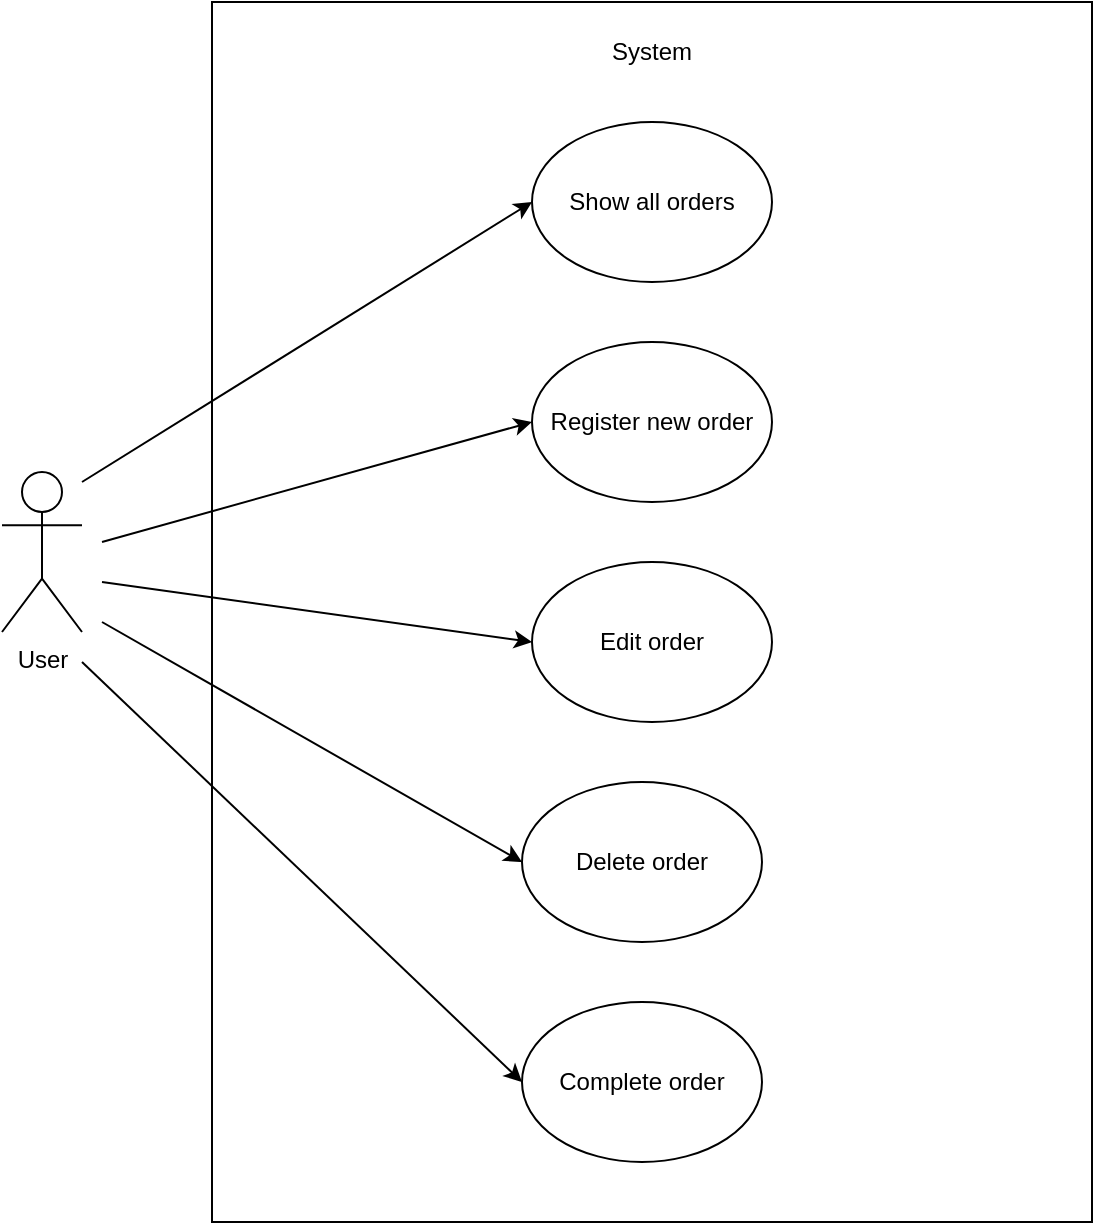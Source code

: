<mxfile version="24.2.3" type="device">
  <diagram name="Page-1" id="FHli8e_XYs6iU4U9Vx3r">
    <mxGraphModel dx="843" dy="800" grid="1" gridSize="10" guides="1" tooltips="1" connect="1" arrows="1" fold="1" page="1" pageScale="1" pageWidth="850" pageHeight="1100" math="0" shadow="0">
      <root>
        <mxCell id="0" />
        <mxCell id="1" parent="0" />
        <mxCell id="vdHqOAjYwcYh8umNGaKv-7" value="" style="rounded=0;whiteSpace=wrap;html=1;direction=south;" vertex="1" parent="1">
          <mxGeometry x="175" y="200" width="440" height="610" as="geometry" />
        </mxCell>
        <mxCell id="vdHqOAjYwcYh8umNGaKv-1" value="User" style="shape=umlActor;verticalLabelPosition=bottom;verticalAlign=top;html=1;outlineConnect=0;" vertex="1" parent="1">
          <mxGeometry x="70" y="435" width="40" height="80" as="geometry" />
        </mxCell>
        <mxCell id="vdHqOAjYwcYh8umNGaKv-3" value="System" style="text;html=1;align=center;verticalAlign=middle;whiteSpace=wrap;rounded=0;" vertex="1" parent="1">
          <mxGeometry x="365" y="210" width="60" height="30" as="geometry" />
        </mxCell>
        <mxCell id="vdHqOAjYwcYh8umNGaKv-4" value="Show all orders " style="ellipse;whiteSpace=wrap;html=1;" vertex="1" parent="1">
          <mxGeometry x="335" y="260" width="120" height="80" as="geometry" />
        </mxCell>
        <mxCell id="vdHqOAjYwcYh8umNGaKv-5" value="Register new order" style="ellipse;whiteSpace=wrap;html=1;" vertex="1" parent="1">
          <mxGeometry x="335" y="370" width="120" height="80" as="geometry" />
        </mxCell>
        <mxCell id="vdHqOAjYwcYh8umNGaKv-6" value="Complete order" style="ellipse;whiteSpace=wrap;html=1;" vertex="1" parent="1">
          <mxGeometry x="330" y="700" width="120" height="80" as="geometry" />
        </mxCell>
        <mxCell id="vdHqOAjYwcYh8umNGaKv-9" value="Edit order" style="ellipse;whiteSpace=wrap;html=1;" vertex="1" parent="1">
          <mxGeometry x="335" y="480" width="120" height="80" as="geometry" />
        </mxCell>
        <mxCell id="vdHqOAjYwcYh8umNGaKv-10" value="" style="endArrow=classic;html=1;rounded=0;entryX=0;entryY=0.5;entryDx=0;entryDy=0;" edge="1" parent="1" target="vdHqOAjYwcYh8umNGaKv-4">
          <mxGeometry width="50" height="50" relative="1" as="geometry">
            <mxPoint x="110" y="440" as="sourcePoint" />
            <mxPoint x="335" y="280" as="targetPoint" />
          </mxGeometry>
        </mxCell>
        <mxCell id="vdHqOAjYwcYh8umNGaKv-14" value="" style="endArrow=classic;html=1;rounded=0;entryX=0;entryY=0.5;entryDx=0;entryDy=0;" edge="1" parent="1" target="vdHqOAjYwcYh8umNGaKv-5">
          <mxGeometry width="50" height="50" relative="1" as="geometry">
            <mxPoint x="120" y="470" as="sourcePoint" />
            <mxPoint x="345" y="290" as="targetPoint" />
          </mxGeometry>
        </mxCell>
        <mxCell id="vdHqOAjYwcYh8umNGaKv-15" value="" style="endArrow=classic;html=1;rounded=0;entryX=0;entryY=0.5;entryDx=0;entryDy=0;" edge="1" parent="1" target="vdHqOAjYwcYh8umNGaKv-9">
          <mxGeometry width="50" height="50" relative="1" as="geometry">
            <mxPoint x="120" y="490" as="sourcePoint" />
            <mxPoint x="345" y="530" as="targetPoint" />
          </mxGeometry>
        </mxCell>
        <mxCell id="vdHqOAjYwcYh8umNGaKv-16" value="" style="endArrow=classic;html=1;rounded=0;entryX=0;entryY=0.5;entryDx=0;entryDy=0;" edge="1" parent="1" target="vdHqOAjYwcYh8umNGaKv-6">
          <mxGeometry width="50" height="50" relative="1" as="geometry">
            <mxPoint x="110" y="530" as="sourcePoint" />
            <mxPoint x="325" y="660" as="targetPoint" />
          </mxGeometry>
        </mxCell>
        <mxCell id="vdHqOAjYwcYh8umNGaKv-19" value="Delete order" style="ellipse;whiteSpace=wrap;html=1;" vertex="1" parent="1">
          <mxGeometry x="330" y="590" width="120" height="80" as="geometry" />
        </mxCell>
        <mxCell id="vdHqOAjYwcYh8umNGaKv-20" value="" style="endArrow=classic;html=1;rounded=0;entryX=0;entryY=0.5;entryDx=0;entryDy=0;" edge="1" parent="1" target="vdHqOAjYwcYh8umNGaKv-19">
          <mxGeometry width="50" height="50" relative="1" as="geometry">
            <mxPoint x="120" y="510" as="sourcePoint" />
            <mxPoint x="330" y="560" as="targetPoint" />
          </mxGeometry>
        </mxCell>
      </root>
    </mxGraphModel>
  </diagram>
</mxfile>
